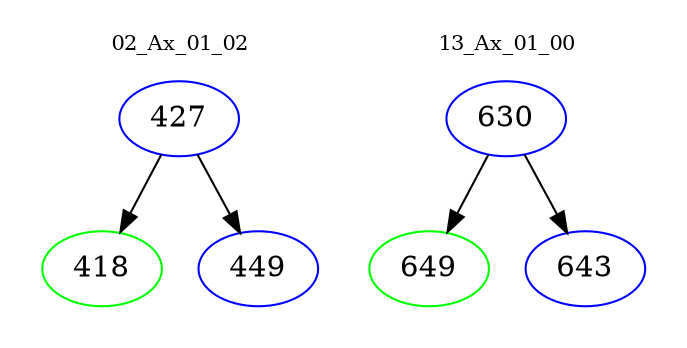 digraph{
subgraph cluster_0 {
color = white
label = "02_Ax_01_02";
fontsize=10;
T0_427 [label="427", color="blue"]
T0_427 -> T0_418 [color="black"]
T0_418 [label="418", color="green"]
T0_427 -> T0_449 [color="black"]
T0_449 [label="449", color="blue"]
}
subgraph cluster_1 {
color = white
label = "13_Ax_01_00";
fontsize=10;
T1_630 [label="630", color="blue"]
T1_630 -> T1_649 [color="black"]
T1_649 [label="649", color="green"]
T1_630 -> T1_643 [color="black"]
T1_643 [label="643", color="blue"]
}
}

